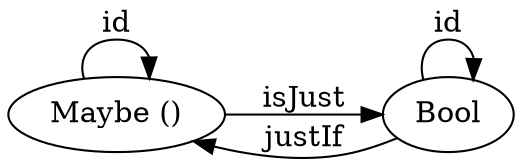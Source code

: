 // dot -Tsvg -o static/post/category-theory/isomorphism-example.svg static/post/category-theory/isomorphism-example.dot

digraph G {
  rankdir = LR
  "Maybe ()" -> "Maybe ()" [label = "id"]
  "Maybe ()" -> "Bool" [label = "isJust"]
  "Bool" -> "Bool" [label = "id"]
  "Bool" -> "Maybe ()" [label = "justIf"]
}

